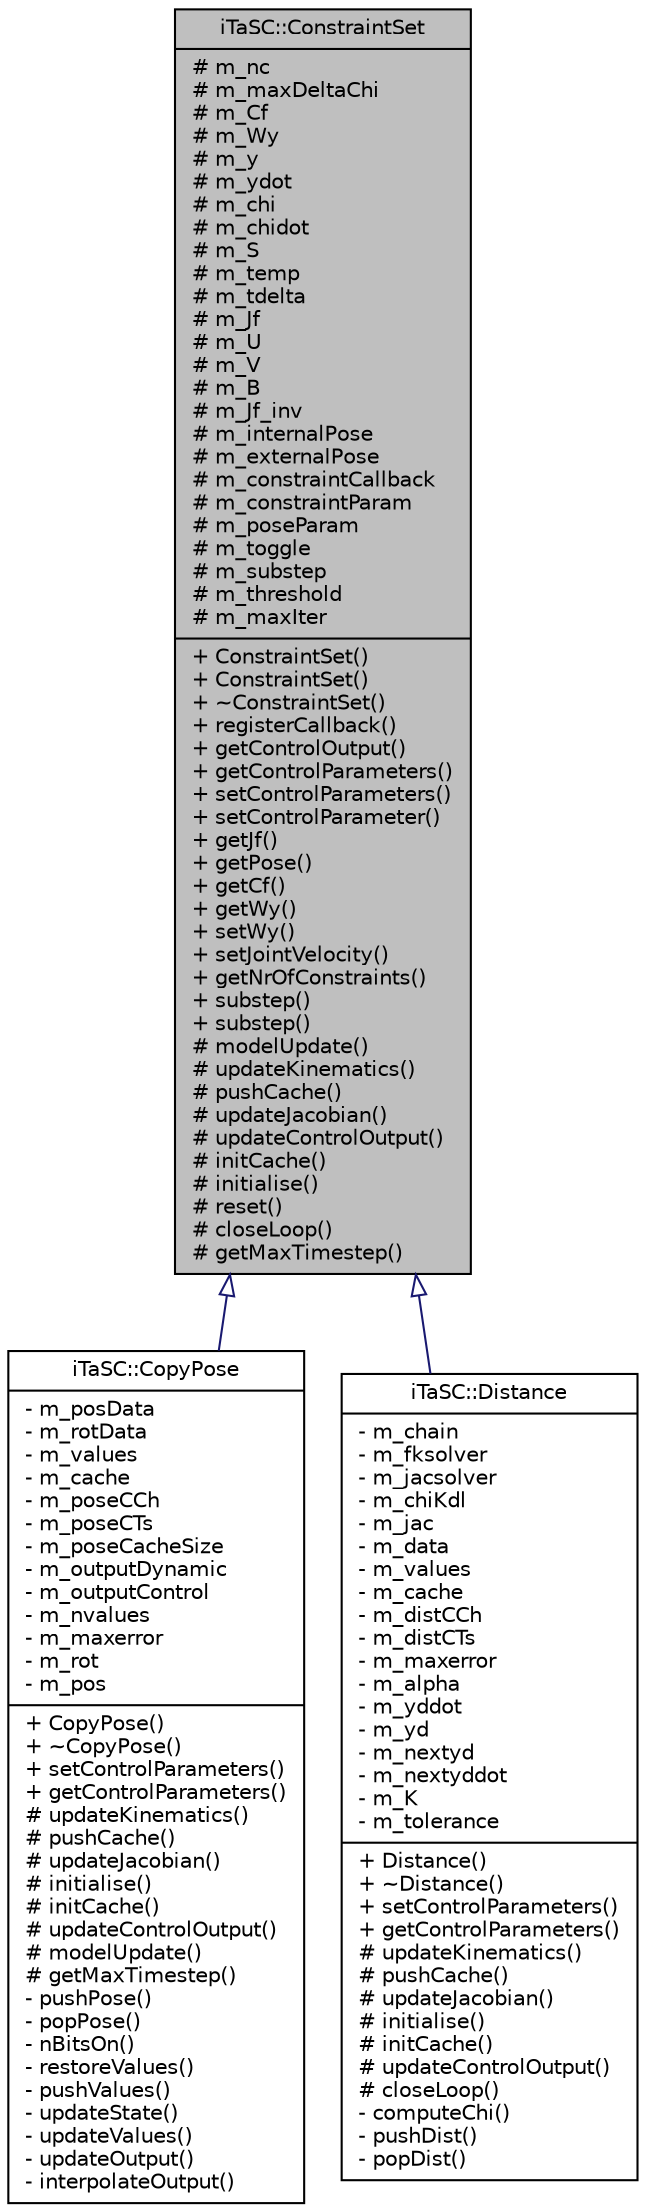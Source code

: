 digraph G
{
  edge [fontname="Helvetica",fontsize="10",labelfontname="Helvetica",labelfontsize="10"];
  node [fontname="Helvetica",fontsize="10",shape=record];
  Node1 [label="{iTaSC::ConstraintSet\n|# m_nc\l# m_maxDeltaChi\l# m_Cf\l# m_Wy\l# m_y\l# m_ydot\l# m_chi\l# m_chidot\l# m_S\l# m_temp\l# m_tdelta\l# m_Jf\l# m_U\l# m_V\l# m_B\l# m_Jf_inv\l# m_internalPose\l# m_externalPose\l# m_constraintCallback\l# m_constraintParam\l# m_poseParam\l# m_toggle\l# m_substep\l# m_threshold\l# m_maxIter\l|+ ConstraintSet()\l+ ConstraintSet()\l+ ~ConstraintSet()\l+ registerCallback()\l+ getControlOutput()\l+ getControlParameters()\l+ setControlParameters()\l+ setControlParameter()\l+ getJf()\l+ getPose()\l+ getCf()\l+ getWy()\l+ setWy()\l+ setJointVelocity()\l+ getNrOfConstraints()\l+ substep()\l+ substep()\l# modelUpdate()\l# updateKinematics()\l# pushCache()\l# updateJacobian()\l# updateControlOutput()\l# initCache()\l# initialise()\l# reset()\l# closeLoop()\l# getMaxTimestep()\l}",height=0.2,width=0.4,color="black", fillcolor="grey75", style="filled" fontcolor="black"];
  Node1 -> Node2 [dir=back,color="midnightblue",fontsize="10",style="solid",arrowtail="empty",fontname="Helvetica"];
  Node2 [label="{iTaSC::CopyPose\n|- m_posData\l- m_rotData\l- m_values\l- m_cache\l- m_poseCCh\l- m_poseCTs\l- m_poseCacheSize\l- m_outputDynamic\l- m_outputControl\l- m_nvalues\l- m_maxerror\l- m_rot\l- m_pos\l|+ CopyPose()\l+ ~CopyPose()\l+ setControlParameters()\l+ getControlParameters()\l# updateKinematics()\l# pushCache()\l# updateJacobian()\l# initialise()\l# initCache()\l# updateControlOutput()\l# modelUpdate()\l# getMaxTimestep()\l- pushPose()\l- popPose()\l- nBitsOn()\l- restoreValues()\l- pushValues()\l- updateState()\l- updateValues()\l- updateOutput()\l- interpolateOutput()\l}",height=0.2,width=0.4,color="black", fillcolor="white", style="filled",URL="$d4/de3/classiTaSC_1_1CopyPose.html"];
  Node1 -> Node3 [dir=back,color="midnightblue",fontsize="10",style="solid",arrowtail="empty",fontname="Helvetica"];
  Node3 [label="{iTaSC::Distance\n|- m_chain\l- m_fksolver\l- m_jacsolver\l- m_chiKdl\l- m_jac\l- m_data\l- m_values\l- m_cache\l- m_distCCh\l- m_distCTs\l- m_maxerror\l- m_alpha\l- m_yddot\l- m_yd\l- m_nextyd\l- m_nextyddot\l- m_K\l- m_tolerance\l|+ Distance()\l+ ~Distance()\l+ setControlParameters()\l+ getControlParameters()\l# updateKinematics()\l# pushCache()\l# updateJacobian()\l# initialise()\l# initCache()\l# updateControlOutput()\l# closeLoop()\l- computeChi()\l- pushDist()\l- popDist()\l}",height=0.2,width=0.4,color="black", fillcolor="white", style="filled",URL="$d4/d1b/classiTaSC_1_1Distance.html"];
}
